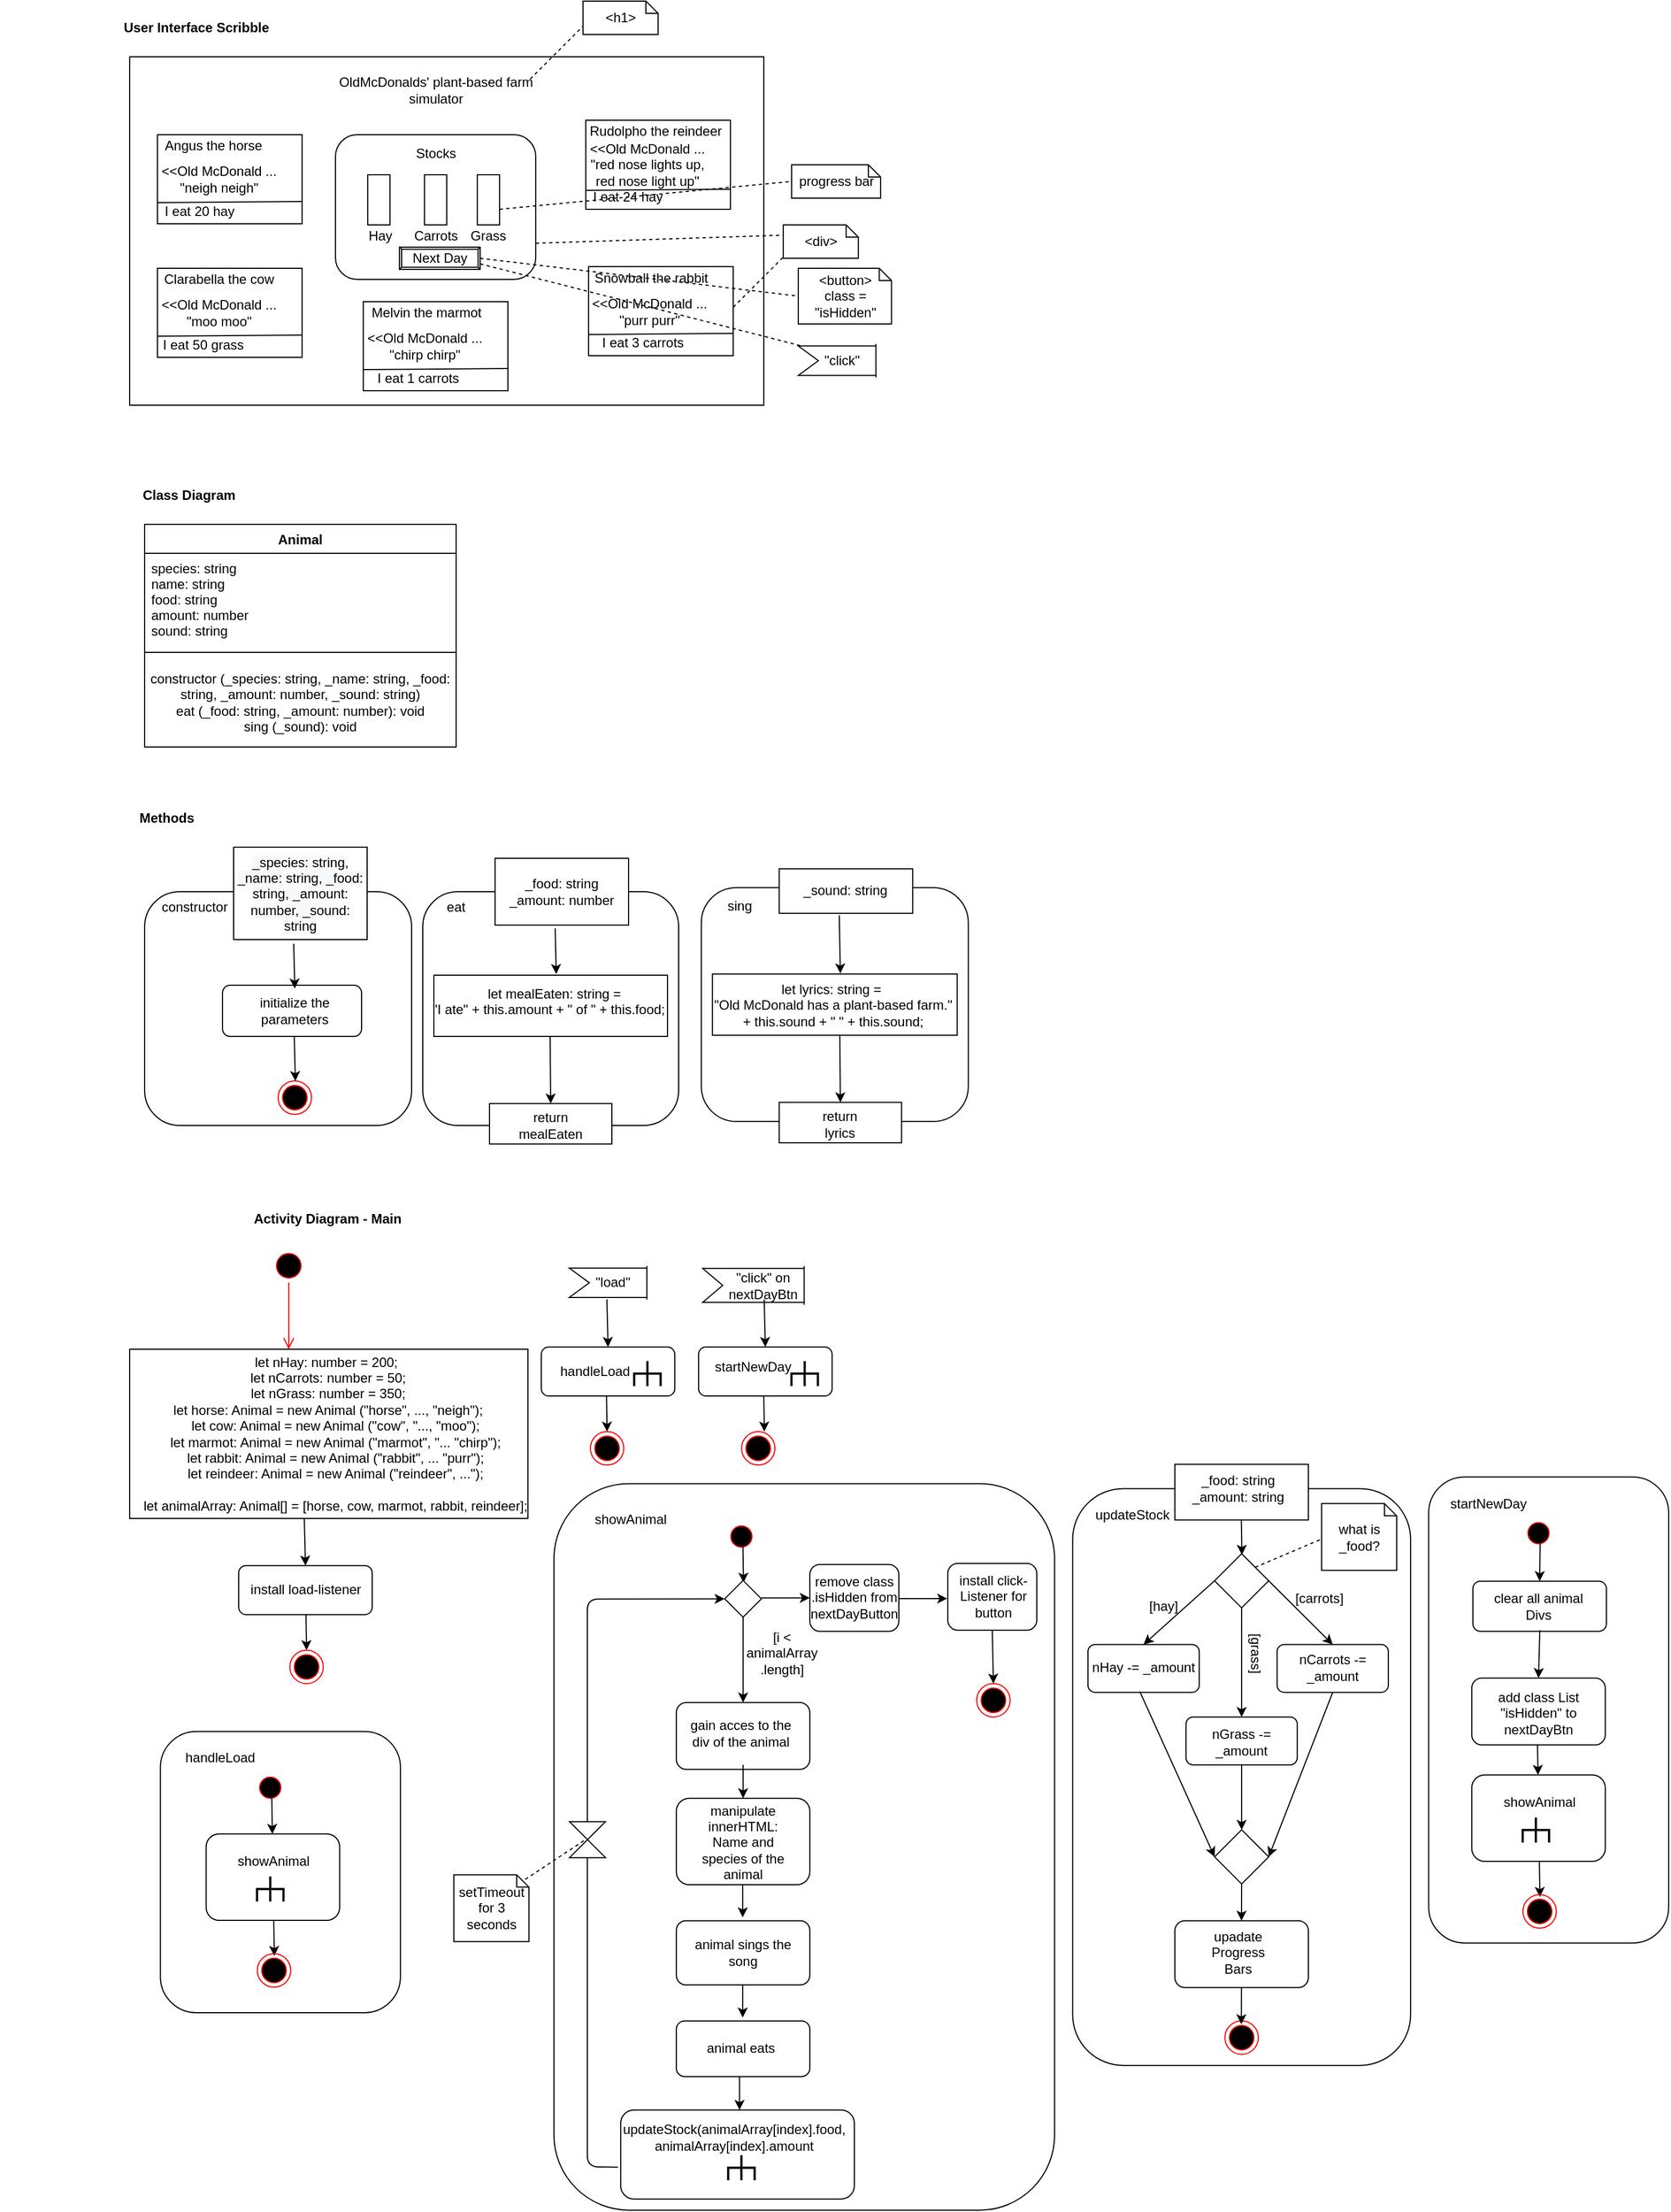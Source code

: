 <mxfile version="14.9.6" type="device"><diagram id="dvyPU_jxe6P_9u_D31rQ" name="Seite-1"><mxGraphModel dx="2673" dy="1541" grid="1" gridSize="10" guides="1" tooltips="1" connect="1" arrows="1" fold="1" page="1" pageScale="1" pageWidth="1169" pageHeight="827" math="0" shadow="0"><root><mxCell id="0"/><mxCell id="1" parent="0"/><mxCell id="ZYgbMdhnmFUHZRb0DmN6-5" value="Animal" style="swimlane;fontStyle=1;align=center;verticalAlign=top;childLayout=stackLayout;horizontal=1;startSize=26;horizontalStack=0;resizeParent=1;resizeParentMax=0;resizeLast=0;collapsible=1;marginBottom=0;" parent="1" vertex="1"><mxGeometry x="40" y="40" width="280" height="200" as="geometry"/></mxCell><mxCell id="ZYgbMdhnmFUHZRb0DmN6-6" value="species: string&#10;name: string&#10;food: string&#10;amount: number&#10;sound: string&#10;" style="text;strokeColor=none;fillColor=none;align=left;verticalAlign=top;spacingLeft=4;spacingRight=4;overflow=hidden;rotatable=0;points=[[0,0.5],[1,0.5]];portConstraint=eastwest;" parent="ZYgbMdhnmFUHZRb0DmN6-5" vertex="1"><mxGeometry y="26" width="280" height="84" as="geometry"/></mxCell><mxCell id="ZYgbMdhnmFUHZRb0DmN6-7" value="" style="line;strokeWidth=1;fillColor=none;align=left;verticalAlign=middle;spacingTop=-1;spacingLeft=3;spacingRight=3;rotatable=0;labelPosition=right;points=[];portConstraint=eastwest;" parent="ZYgbMdhnmFUHZRb0DmN6-5" vertex="1"><mxGeometry y="110" width="280" height="10" as="geometry"/></mxCell><mxCell id="ZYgbMdhnmFUHZRb0DmN6-9" value="constructor (_species: string, _name: string, _food: string, _amount: number, _sound: string)&lt;br&gt;eat (_food: string, _amount: number): void&lt;br&gt;sing (_sound): void" style="text;html=1;strokeColor=none;fillColor=none;align=center;verticalAlign=middle;whiteSpace=wrap;rounded=0;" parent="ZYgbMdhnmFUHZRb0DmN6-5" vertex="1"><mxGeometry y="120" width="280" height="80" as="geometry"/></mxCell><mxCell id="ZYgbMdhnmFUHZRb0DmN6-10" value="Class Diagram" style="text;align=center;fontStyle=1;verticalAlign=middle;spacingLeft=3;spacingRight=3;strokeColor=none;rotatable=0;points=[[0,0.5],[1,0.5]];portConstraint=eastwest;" parent="1" vertex="1"><mxGeometry x="40" width="80" height="26" as="geometry"/></mxCell><mxCell id="ZYgbMdhnmFUHZRb0DmN6-17" value="Methods" style="text;align=center;fontStyle=1;verticalAlign=middle;spacingLeft=3;spacingRight=3;strokeColor=none;rotatable=0;points=[[0,0.5],[1,0.5]];portConstraint=eastwest;" parent="1" vertex="1"><mxGeometry x="20" y="290" width="80" height="26" as="geometry"/></mxCell><mxCell id="ZYgbMdhnmFUHZRb0DmN6-18" value="" style="rounded=1;whiteSpace=wrap;html=1;" parent="1" vertex="1"><mxGeometry x="40" y="370" width="240" height="210" as="geometry"/></mxCell><mxCell id="ZYgbMdhnmFUHZRb0DmN6-19" value="constructor" style="text;html=1;strokeColor=none;fillColor=none;align=center;verticalAlign=middle;whiteSpace=wrap;rounded=0;" parent="1" vertex="1"><mxGeometry x="65" y="374" width="40" height="20" as="geometry"/></mxCell><mxCell id="ZYgbMdhnmFUHZRb0DmN6-24" value="" style="rounded=1;whiteSpace=wrap;html=1;" parent="1" vertex="1"><mxGeometry x="110" y="454" width="125" height="46" as="geometry"/></mxCell><mxCell id="ZYgbMdhnmFUHZRb0DmN6-25" value="" style="rounded=1;whiteSpace=wrap;html=1;" parent="1" vertex="1"><mxGeometry x="290" y="370" width="230" height="210" as="geometry"/></mxCell><mxCell id="ZYgbMdhnmFUHZRb0DmN6-26" value="eat" style="text;html=1;strokeColor=none;fillColor=none;align=center;verticalAlign=middle;whiteSpace=wrap;rounded=0;" parent="1" vertex="1"><mxGeometry x="300" y="374" width="40" height="20" as="geometry"/></mxCell><mxCell id="ZYgbMdhnmFUHZRb0DmN6-30" value="" style="rounded=0;whiteSpace=wrap;html=1;" parent="1" vertex="1"><mxGeometry x="355" y="340" width="120" height="60" as="geometry"/></mxCell><mxCell id="ZYgbMdhnmFUHZRb0DmN6-31" value="_food: string&lt;br&gt;_amount: number" style="text;html=1;strokeColor=none;fillColor=none;align=center;verticalAlign=middle;whiteSpace=wrap;rounded=0;" parent="1" vertex="1"><mxGeometry x="360" y="360" width="110" height="20" as="geometry"/></mxCell><mxCell id="ZYgbMdhnmFUHZRb0DmN6-32" value="" style="endArrow=classic;html=1;exitX=0.45;exitY=1.047;exitDx=0;exitDy=0;exitPerimeter=0;entryX=0.5;entryY=0;entryDx=0;entryDy=0;" parent="1" source="ZYgbMdhnmFUHZRb0DmN6-30" edge="1"><mxGeometry width="50" height="50" relative="1" as="geometry"><mxPoint x="400" y="460" as="sourcePoint"/><mxPoint x="410" y="444" as="targetPoint"/></mxGeometry></mxCell><mxCell id="ZYgbMdhnmFUHZRb0DmN6-39" value="Activity Diagram - Main" style="text;align=center;fontStyle=1;verticalAlign=middle;spacingLeft=3;spacingRight=3;strokeColor=none;rotatable=0;points=[[0,0.5],[1,0.5]];portConstraint=eastwest;" parent="1" vertex="1"><mxGeometry x="164.56" y="650" width="80" height="26" as="geometry"/></mxCell><mxCell id="ZYgbMdhnmFUHZRb0DmN6-40" value="" style="ellipse;html=1;shape=startState;fillColor=#000000;strokeColor=#ff0000;" parent="1" vertex="1"><mxGeometry x="154.56" y="691" width="30" height="30" as="geometry"/></mxCell><mxCell id="ZYgbMdhnmFUHZRb0DmN6-41" value="" style="edgeStyle=orthogonalEdgeStyle;html=1;verticalAlign=bottom;endArrow=open;endSize=8;strokeColor=#ff0000;" parent="1" source="ZYgbMdhnmFUHZRb0DmN6-40" edge="1"><mxGeometry relative="1" as="geometry"><mxPoint x="169.56" y="781" as="targetPoint"/></mxGeometry></mxCell><mxCell id="ZYgbMdhnmFUHZRb0DmN6-42" value="" style="rounded=1;whiteSpace=wrap;html=1;" parent="1" vertex="1"><mxGeometry x="124.56" y="975.35" width="120" height="44" as="geometry"/></mxCell><mxCell id="ZYgbMdhnmFUHZRb0DmN6-43" value="install load-listener" style="text;html=1;strokeColor=none;fillColor=none;align=center;verticalAlign=middle;whiteSpace=wrap;rounded=0;" parent="1" vertex="1"><mxGeometry x="124.56" y="987.35" width="120" height="20" as="geometry"/></mxCell><mxCell id="ZYgbMdhnmFUHZRb0DmN6-45" value="" style="rounded=0;whiteSpace=wrap;html=1;" parent="1" vertex="1"><mxGeometry x="26.56" y="781" width="358" height="152" as="geometry"/></mxCell><mxCell id="ZYgbMdhnmFUHZRb0DmN6-46" value="let nHay: number = 200;&amp;nbsp;&lt;br&gt;let nCarrots: number = 50;&lt;br&gt;let nGrass: number = 350;&lt;br&gt;&lt;div&gt;let horse: Animal = new Animal (&quot;horse&quot;, ..., &quot;neigh&quot;);&lt;/div&gt;&lt;div&gt;&amp;nbsp; &amp;nbsp; let cow: Animal = new Animal (&quot;cow&quot;, &quot;..., &quot;moo&quot;);&lt;/div&gt;&lt;div&gt;&amp;nbsp; &amp;nbsp; let marmot: Animal = new Animal (&quot;marmot&quot;, &quot;... &quot;chirp&quot;);&lt;/div&gt;&lt;div&gt;&amp;nbsp; &amp;nbsp; let rabbit: Animal = new Animal (&quot;rabbit&quot;, ... &quot;purr&quot;);&lt;/div&gt;&lt;div&gt;&amp;nbsp; &amp;nbsp; let reindeer: Animal = new Animal (&quot;reindeer&quot;, ...&quot;);&lt;/div&gt;&lt;div&gt;&lt;br&gt;&lt;/div&gt;&lt;div&gt;&amp;nbsp; &amp;nbsp; let animalArray: Animal[] = [horse, cow, marmot, rabbit, reindeer];&lt;/div&gt;" style="text;html=1;strokeColor=none;fillColor=none;align=center;verticalAlign=middle;whiteSpace=wrap;rounded=0;" parent="1" vertex="1"><mxGeometry x="-89.19" y="847" width="587.5" height="20" as="geometry"/></mxCell><mxCell id="Oh6T3B1PjiS2yWK552XK-2" value="User Interface Scribble" style="text;align=center;fontStyle=1;verticalAlign=middle;spacingLeft=3;spacingRight=3;strokeColor=none;rotatable=0;points=[[0,0.5],[1,0.5]];portConstraint=eastwest;" parent="1" vertex="1"><mxGeometry x="46.56" y="-420" width="80" height="26" as="geometry"/></mxCell><mxCell id="Oh6T3B1PjiS2yWK552XK-3" value="" style="rounded=0;whiteSpace=wrap;html=1;" parent="1" vertex="1"><mxGeometry x="26.56" y="-380" width="570" height="313" as="geometry"/></mxCell><mxCell id="Oh6T3B1PjiS2yWK552XK-4" value="" style="rounded=1;whiteSpace=wrap;html=1;" parent="1" vertex="1"><mxGeometry x="211.56" y="-310" width="180" height="130" as="geometry"/></mxCell><mxCell id="Oh6T3B1PjiS2yWK552XK-5" value="OldMcDonalds' plant-based farm simulator" style="text;html=1;strokeColor=none;fillColor=none;align=center;verticalAlign=middle;whiteSpace=wrap;rounded=0;" parent="1" vertex="1"><mxGeometry x="191.56" y="-360" width="220" height="20" as="geometry"/></mxCell><mxCell id="Oh6T3B1PjiS2yWK552XK-6" value="" style="rounded=0;whiteSpace=wrap;html=1;" parent="1" vertex="1"><mxGeometry x="240.56" y="-274" width="20" height="45" as="geometry"/></mxCell><mxCell id="Oh6T3B1PjiS2yWK552XK-7" value="" style="rounded=0;whiteSpace=wrap;html=1;" parent="1" vertex="1"><mxGeometry x="291.56" y="-274" width="20" height="45" as="geometry"/></mxCell><mxCell id="Oh6T3B1PjiS2yWK552XK-8" value="" style="rounded=0;whiteSpace=wrap;html=1;" parent="1" vertex="1"><mxGeometry x="339.06" y="-274" width="20" height="45" as="geometry"/></mxCell><mxCell id="Oh6T3B1PjiS2yWK552XK-9" value="Stocks" style="text;html=1;strokeColor=none;fillColor=none;align=center;verticalAlign=middle;whiteSpace=wrap;rounded=0;" parent="1" vertex="1"><mxGeometry x="281.56" y="-303" width="40" height="20" as="geometry"/></mxCell><mxCell id="Oh6T3B1PjiS2yWK552XK-10" value="Hay" style="text;html=1;strokeColor=none;fillColor=none;align=center;verticalAlign=middle;whiteSpace=wrap;rounded=0;" parent="1" vertex="1"><mxGeometry x="231.56" y="-229" width="40" height="20" as="geometry"/></mxCell><mxCell id="Oh6T3B1PjiS2yWK552XK-11" value="Carrots" style="text;html=1;strokeColor=none;fillColor=none;align=center;verticalAlign=middle;whiteSpace=wrap;rounded=0;" parent="1" vertex="1"><mxGeometry x="281.56" y="-229" width="40" height="20" as="geometry"/></mxCell><mxCell id="Oh6T3B1PjiS2yWK552XK-12" value="Grass" style="text;html=1;strokeColor=none;fillColor=none;align=center;verticalAlign=middle;whiteSpace=wrap;rounded=0;" parent="1" vertex="1"><mxGeometry x="329.06" y="-229" width="40" height="20" as="geometry"/></mxCell><mxCell id="Oh6T3B1PjiS2yWK552XK-13" value="" style="rounded=0;whiteSpace=wrap;html=1;" parent="1" vertex="1"><mxGeometry x="51.56" y="-310" width="130" height="80" as="geometry"/></mxCell><mxCell id="Oh6T3B1PjiS2yWK552XK-14" value="Angus the horse" style="text;html=1;strokeColor=none;fillColor=none;align=center;verticalAlign=middle;whiteSpace=wrap;rounded=0;" parent="1" vertex="1"><mxGeometry x="51.56" y="-310" width="100" height="20" as="geometry"/></mxCell><mxCell id="Oh6T3B1PjiS2yWK552XK-15" value="&amp;lt;&amp;lt;Old McDonald ... &quot;neigh neigh&quot;" style="text;html=1;strokeColor=none;fillColor=none;align=center;verticalAlign=middle;whiteSpace=wrap;rounded=0;" parent="1" vertex="1"><mxGeometry x="51.56" y="-280" width="110" height="20" as="geometry"/></mxCell><mxCell id="Oh6T3B1PjiS2yWK552XK-16" value="&amp;nbsp; I eat 20 hay&amp;nbsp;&amp;nbsp;" style="text;html=1;strokeColor=none;fillColor=none;align=center;verticalAlign=middle;whiteSpace=wrap;rounded=0;" parent="1" vertex="1"><mxGeometry x="46.56" y="-251.5" width="85" height="20" as="geometry"/></mxCell><mxCell id="Oh6T3B1PjiS2yWK552XK-17" value="" style="endArrow=none;html=1;entryX=1;entryY=0.75;entryDx=0;entryDy=0;" parent="1" target="Oh6T3B1PjiS2yWK552XK-13" edge="1"><mxGeometry width="50" height="50" relative="1" as="geometry"><mxPoint x="51.56" y="-249" as="sourcePoint"/><mxPoint x="101.56" y="-299" as="targetPoint"/></mxGeometry></mxCell><mxCell id="Oh6T3B1PjiS2yWK552XK-18" value="" style="rounded=0;whiteSpace=wrap;html=1;" parent="1" vertex="1"><mxGeometry x="436.56" y="-323" width="130" height="80" as="geometry"/></mxCell><mxCell id="Oh6T3B1PjiS2yWK552XK-19" value="Rudolpho the reindeer" style="text;html=1;strokeColor=none;fillColor=none;align=center;verticalAlign=middle;whiteSpace=wrap;rounded=0;" parent="1" vertex="1"><mxGeometry x="436.56" y="-323" width="125" height="20" as="geometry"/></mxCell><mxCell id="Oh6T3B1PjiS2yWK552XK-20" value="&amp;lt;&amp;lt;Old McDonald ... &quot;red nose lights up, red nose light up&quot;" style="text;html=1;strokeColor=none;fillColor=none;align=center;verticalAlign=middle;whiteSpace=wrap;rounded=0;" parent="1" vertex="1"><mxGeometry x="436.56" y="-293" width="110" height="20" as="geometry"/></mxCell><mxCell id="Oh6T3B1PjiS2yWK552XK-21" value="&amp;nbsp; I eat 24 hay&amp;nbsp;&amp;nbsp;" style="text;html=1;strokeColor=none;fillColor=none;align=center;verticalAlign=middle;whiteSpace=wrap;rounded=0;" parent="1" vertex="1"><mxGeometry x="431.56" y="-264.5" width="85" height="20" as="geometry"/></mxCell><mxCell id="Oh6T3B1PjiS2yWK552XK-22" value="" style="endArrow=none;html=1;entryX=1;entryY=0.75;entryDx=0;entryDy=0;" parent="1" edge="1"><mxGeometry width="50" height="50" relative="1" as="geometry"><mxPoint x="436.56" y="-260" as="sourcePoint"/><mxPoint x="566.56" y="-261" as="targetPoint"/></mxGeometry></mxCell><mxCell id="Oh6T3B1PjiS2yWK552XK-23" value="" style="rounded=0;whiteSpace=wrap;html=1;" parent="1" vertex="1"><mxGeometry x="51.56" y="-190" width="130" height="80" as="geometry"/></mxCell><mxCell id="Oh6T3B1PjiS2yWK552XK-24" value="Clarabella the cow" style="text;html=1;strokeColor=none;fillColor=none;align=center;verticalAlign=middle;whiteSpace=wrap;rounded=0;" parent="1" vertex="1"><mxGeometry x="51.56" y="-190" width="110" height="20" as="geometry"/></mxCell><mxCell id="Oh6T3B1PjiS2yWK552XK-25" value="&amp;lt;&amp;lt;Old McDonald ... &quot;moo moo&quot;" style="text;html=1;strokeColor=none;fillColor=none;align=center;verticalAlign=middle;whiteSpace=wrap;rounded=0;" parent="1" vertex="1"><mxGeometry x="51.56" y="-160" width="110" height="20" as="geometry"/></mxCell><mxCell id="Oh6T3B1PjiS2yWK552XK-26" value="&amp;nbsp; I eat 50 grass" style="text;html=1;strokeColor=none;fillColor=none;align=center;verticalAlign=middle;whiteSpace=wrap;rounded=0;" parent="1" vertex="1"><mxGeometry x="46.56" y="-131.5" width="85" height="20" as="geometry"/></mxCell><mxCell id="Oh6T3B1PjiS2yWK552XK-27" value="" style="endArrow=none;html=1;entryX=1;entryY=0.75;entryDx=0;entryDy=0;" parent="1" target="Oh6T3B1PjiS2yWK552XK-23" edge="1"><mxGeometry width="50" height="50" relative="1" as="geometry"><mxPoint x="51.56" y="-129" as="sourcePoint"/><mxPoint x="101.56" y="-179" as="targetPoint"/></mxGeometry></mxCell><mxCell id="Oh6T3B1PjiS2yWK552XK-28" value="" style="rounded=0;whiteSpace=wrap;html=1;" parent="1" vertex="1"><mxGeometry x="439.06" y="-191.5" width="130" height="80" as="geometry"/></mxCell><mxCell id="Oh6T3B1PjiS2yWK552XK-29" value="Snowball the rabbit" style="text;html=1;strokeColor=none;fillColor=none;align=center;verticalAlign=middle;whiteSpace=wrap;rounded=0;" parent="1" vertex="1"><mxGeometry x="439.06" y="-191.5" width="112.5" height="20" as="geometry"/></mxCell><mxCell id="Oh6T3B1PjiS2yWK552XK-30" value="&amp;lt;&amp;lt;Old McDonald ... &quot;purr purr&quot;" style="text;html=1;strokeColor=none;fillColor=none;align=center;verticalAlign=middle;whiteSpace=wrap;rounded=0;" parent="1" vertex="1"><mxGeometry x="439.06" y="-161.5" width="110" height="20" as="geometry"/></mxCell><mxCell id="Oh6T3B1PjiS2yWK552XK-31" value="&amp;nbsp; I eat 3 carrots&amp;nbsp;&amp;nbsp;" style="text;html=1;strokeColor=none;fillColor=none;align=center;verticalAlign=middle;whiteSpace=wrap;rounded=0;" parent="1" vertex="1"><mxGeometry x="434.06" y="-133" width="107.5" height="20" as="geometry"/></mxCell><mxCell id="Oh6T3B1PjiS2yWK552XK-32" value="" style="endArrow=none;html=1;entryX=1;entryY=0.75;entryDx=0;entryDy=0;" parent="1" target="Oh6T3B1PjiS2yWK552XK-28" edge="1"><mxGeometry width="50" height="50" relative="1" as="geometry"><mxPoint x="439.06" y="-130.5" as="sourcePoint"/><mxPoint x="489.06" y="-180.5" as="targetPoint"/></mxGeometry></mxCell><mxCell id="Oh6T3B1PjiS2yWK552XK-34" value="" style="rounded=0;whiteSpace=wrap;html=1;" parent="1" vertex="1"><mxGeometry x="236.56" y="-160" width="130" height="80" as="geometry"/></mxCell><mxCell id="Oh6T3B1PjiS2yWK552XK-35" value="Melvin the marmot" style="text;html=1;strokeColor=none;fillColor=none;align=center;verticalAlign=middle;whiteSpace=wrap;rounded=0;" parent="1" vertex="1"><mxGeometry x="236.56" y="-160" width="112.5" height="20" as="geometry"/></mxCell><mxCell id="Oh6T3B1PjiS2yWK552XK-36" value="&amp;lt;&amp;lt;Old McDonald ... &quot;chirp chirp&quot;" style="text;html=1;strokeColor=none;fillColor=none;align=center;verticalAlign=middle;whiteSpace=wrap;rounded=0;" parent="1" vertex="1"><mxGeometry x="236.56" y="-130" width="110" height="20" as="geometry"/></mxCell><mxCell id="Oh6T3B1PjiS2yWK552XK-37" value="&amp;nbsp; I eat 1 carrots&amp;nbsp;&amp;nbsp;" style="text;html=1;strokeColor=none;fillColor=none;align=center;verticalAlign=middle;whiteSpace=wrap;rounded=0;" parent="1" vertex="1"><mxGeometry x="231.56" y="-101.5" width="107.5" height="20" as="geometry"/></mxCell><mxCell id="Oh6T3B1PjiS2yWK552XK-38" value="" style="endArrow=none;html=1;entryX=1;entryY=0.75;entryDx=0;entryDy=0;" parent="1" target="Oh6T3B1PjiS2yWK552XK-34" edge="1"><mxGeometry width="50" height="50" relative="1" as="geometry"><mxPoint x="236.56" y="-99" as="sourcePoint"/><mxPoint x="286.56" y="-149" as="targetPoint"/></mxGeometry></mxCell><mxCell id="Oh6T3B1PjiS2yWK552XK-40" value="" style="endArrow=none;dashed=1;html=1;" parent="1" edge="1"><mxGeometry width="50" height="50" relative="1" as="geometry"><mxPoint x="386.56" y="-360" as="sourcePoint"/><mxPoint x="436.56" y="-410" as="targetPoint"/></mxGeometry></mxCell><mxCell id="Oh6T3B1PjiS2yWK552XK-42" value="&amp;lt;h1&amp;gt;" style="shape=note;size=11;whiteSpace=wrap;html=1;" parent="1" vertex="1"><mxGeometry x="434.06" y="-430" width="67.5" height="30" as="geometry"/></mxCell><mxCell id="Oh6T3B1PjiS2yWK552XK-43" value="" style="endArrow=none;dashed=1;html=1;" parent="1" edge="1"><mxGeometry width="50" height="50" relative="1" as="geometry"><mxPoint x="569.06" y="-155" as="sourcePoint"/><mxPoint x="619.06" y="-205" as="targetPoint"/></mxGeometry></mxCell><mxCell id="Oh6T3B1PjiS2yWK552XK-44" value="" style="endArrow=none;dashed=1;html=1;exitX=1;exitY=0.75;exitDx=0;exitDy=0;" parent="1" source="Oh6T3B1PjiS2yWK552XK-4" edge="1"><mxGeometry width="50" height="50" relative="1" as="geometry"><mxPoint x="551.56" y="-190" as="sourcePoint"/><mxPoint x="621.56" y="-220" as="targetPoint"/></mxGeometry></mxCell><mxCell id="Oh6T3B1PjiS2yWK552XK-45" value="&amp;lt;div&amp;gt;" style="shape=note;size=11;whiteSpace=wrap;html=1;" parent="1" vertex="1"><mxGeometry x="614.06" y="-229" width="67.5" height="30" as="geometry"/></mxCell><mxCell id="Oh6T3B1PjiS2yWK552XK-46" value="progress bar" style="shape=note;size=11;whiteSpace=wrap;html=1;" parent="1" vertex="1"><mxGeometry x="621.56" y="-283" width="80" height="30" as="geometry"/></mxCell><mxCell id="Oh6T3B1PjiS2yWK552XK-47" value="" style="endArrow=none;dashed=1;html=1;exitX=1;exitY=0.75;exitDx=0;exitDy=0;entryX=0;entryY=0.5;entryDx=0;entryDy=0;entryPerimeter=0;" parent="1" target="Oh6T3B1PjiS2yWK552XK-46" edge="1"><mxGeometry width="50" height="50" relative="1" as="geometry"><mxPoint x="359.06" y="-243" as="sourcePoint"/><mxPoint x="589.06" y="-250.5" as="targetPoint"/></mxGeometry></mxCell><mxCell id="Oh6T3B1PjiS2yWK552XK-50" value="" style="endArrow=none;dashed=1;html=1;exitX=1;exitY=0.5;exitDx=0;exitDy=0;entryX=0;entryY=0.5;entryDx=0;entryDy=0;entryPerimeter=0;" parent="1" target="Oh6T3B1PjiS2yWK552XK-51" edge="1"><mxGeometry width="50" height="50" relative="1" as="geometry"><mxPoint x="341.56" y="-199" as="sourcePoint"/><mxPoint x="629.06" y="-195" as="targetPoint"/></mxGeometry></mxCell><mxCell id="Oh6T3B1PjiS2yWK552XK-51" value="&amp;lt;button&amp;gt;&lt;br&gt;class = &quot;isHidden&quot;" style="shape=note;size=11;whiteSpace=wrap;html=1;" parent="1" vertex="1"><mxGeometry x="627.56" y="-190" width="83.75" height="50" as="geometry"/></mxCell><mxCell id="Oh6T3B1PjiS2yWK552XK-53" value="" style="endArrow=none;dashed=1;html=1;exitX=1;exitY=0.75;exitDx=0;exitDy=0;" parent="1" edge="1"><mxGeometry width="50" height="50" relative="1" as="geometry"><mxPoint x="341.56" y="-194" as="sourcePoint"/><mxPoint x="631.56" y="-120" as="targetPoint"/></mxGeometry></mxCell><mxCell id="Oh6T3B1PjiS2yWK552XK-54" value="" style="html=1;shadow=0;dashed=0;align=center;verticalAlign=middle;shape=mxgraph.arrows2.arrow;dy=0.12;dx=0;notch=18.06;" parent="1" vertex="1"><mxGeometry x="627.56" y="-122" width="69.77" height="30" as="geometry"/></mxCell><mxCell id="Oh6T3B1PjiS2yWK552XK-57" value="Next Day" style="labelPosition=center;verticalLabelPosition=middle;align=center;html=1;shape=mxgraph.basic.button;dx=1.83;" parent="1" vertex="1"><mxGeometry x="269.06" y="-209" width="72.5" height="20" as="geometry"/></mxCell><mxCell id="Oh6T3B1PjiS2yWK552XK-58" value="&quot;click&quot;" style="text;html=1;strokeColor=none;fillColor=none;align=center;verticalAlign=middle;whiteSpace=wrap;rounded=0;" parent="1" vertex="1"><mxGeometry x="646.56" y="-117" width="40" height="20" as="geometry"/></mxCell><mxCell id="Oh6T3B1PjiS2yWK552XK-59" value="initialize the parameters" style="text;html=1;strokeColor=none;fillColor=none;align=center;verticalAlign=middle;whiteSpace=wrap;rounded=0;" parent="1" vertex="1"><mxGeometry x="115" y="467" width="120" height="20" as="geometry"/></mxCell><mxCell id="Oh6T3B1PjiS2yWK552XK-61" value="&#10;&#10;&lt;span style=&quot;color: rgb(0, 0, 0); font-family: helvetica; font-size: 12px; font-style: normal; font-weight: 400; letter-spacing: normal; text-align: center; text-indent: 0px; text-transform: none; word-spacing: 0px; background-color: rgb(248, 249, 250); display: inline; float: none;&quot;&gt;_species: string, _name: string, _food: string, _amount: number, _sound: string&lt;/span&gt;&#10;&#10;" style="rounded=0;whiteSpace=wrap;html=1;" parent="1" vertex="1"><mxGeometry x="120" y="330" width="120" height="83" as="geometry"/></mxCell><mxCell id="Oh6T3B1PjiS2yWK552XK-62" value="" style="endArrow=classic;html=1;exitX=0.45;exitY=1.047;exitDx=0;exitDy=0;exitPerimeter=0;entryX=0.5;entryY=0;entryDx=0;entryDy=0;" parent="1" source="Oh6T3B1PjiS2yWK552XK-61" edge="1"><mxGeometry width="50" height="50" relative="1" as="geometry"><mxPoint x="165" y="473" as="sourcePoint"/><mxPoint x="175" y="457" as="targetPoint"/></mxGeometry></mxCell><mxCell id="Oh6T3B1PjiS2yWK552XK-63" value="" style="ellipse;html=1;shape=endState;fillColor=#000000;strokeColor=#ff0000;" parent="1" vertex="1"><mxGeometry x="160" y="540" width="30" height="30" as="geometry"/></mxCell><mxCell id="Oh6T3B1PjiS2yWK552XK-64" value="" style="endArrow=classic;html=1;exitX=0.45;exitY=1.047;exitDx=0;exitDy=0;exitPerimeter=0;entryX=0.5;entryY=0;entryDx=0;entryDy=0;" parent="1" edge="1"><mxGeometry width="50" height="50" relative="1" as="geometry"><mxPoint x="174.5" y="500.001" as="sourcePoint"/><mxPoint x="175.5" y="540.1" as="targetPoint"/></mxGeometry></mxCell><mxCell id="Oh6T3B1PjiS2yWK552XK-66" value="" style="rounded=1;whiteSpace=wrap;html=1;" parent="1" vertex="1"><mxGeometry x="540.37" y="366.42" width="240" height="210" as="geometry"/></mxCell><mxCell id="Oh6T3B1PjiS2yWK552XK-67" value="sing" style="text;html=1;strokeColor=none;fillColor=none;align=center;verticalAlign=middle;whiteSpace=wrap;rounded=0;" parent="1" vertex="1"><mxGeometry x="555.37" y="373.42" width="40" height="20" as="geometry"/></mxCell><mxCell id="Oh6T3B1PjiS2yWK552XK-69" value="" style="rounded=0;whiteSpace=wrap;html=1;" parent="1" vertex="1"><mxGeometry x="610.37" y="349.42" width="120" height="40" as="geometry"/></mxCell><mxCell id="Oh6T3B1PjiS2yWK552XK-70" value="_sound: string" style="text;html=1;strokeColor=none;fillColor=none;align=center;verticalAlign=middle;whiteSpace=wrap;rounded=0;" parent="1" vertex="1"><mxGeometry x="615.37" y="359.42" width="110" height="20" as="geometry"/></mxCell><mxCell id="Oh6T3B1PjiS2yWK552XK-71" value="" style="endArrow=classic;html=1;exitX=0.45;exitY=1.047;exitDx=0;exitDy=0;exitPerimeter=0;entryX=0.5;entryY=0;entryDx=0;entryDy=0;" parent="1" source="Oh6T3B1PjiS2yWK552XK-69" edge="1"><mxGeometry width="50" height="50" relative="1" as="geometry"><mxPoint x="655.37" y="459.42" as="sourcePoint"/><mxPoint x="665.37" y="443.42" as="targetPoint"/></mxGeometry></mxCell><mxCell id="Oh6T3B1PjiS2yWK552XK-72" value="&amp;nbsp;" style="text;html=1;strokeColor=none;fillColor=none;align=center;verticalAlign=middle;whiteSpace=wrap;rounded=0;" parent="1" vertex="1"><mxGeometry x="645.37" y="451.42" width="40" height="20" as="geometry"/></mxCell><mxCell id="Oh6T3B1PjiS2yWK552XK-74" value="" style="endArrow=classic;html=1;exitX=0.205;exitY=1.018;exitDx=0;exitDy=0;exitPerimeter=0;entryX=0.5;entryY=0;entryDx=0;entryDy=0;" parent="1" target="ZYgbMdhnmFUHZRb0DmN6-42" edge="1"><mxGeometry width="50" height="50" relative="1" as="geometry"><mxPoint x="183.525" y="932.646" as="sourcePoint"/><mxPoint x="257.56" y="1071.35" as="targetPoint"/></mxGeometry></mxCell><mxCell id="Oh6T3B1PjiS2yWK552XK-75" value="" style="endArrow=classic;html=1;exitX=0.205;exitY=1.018;exitDx=0;exitDy=0;exitPerimeter=0;entryX=0.5;entryY=0;entryDx=0;entryDy=0;" parent="1" target="Oh6T3B1PjiS2yWK552XK-76" edge="1"><mxGeometry width="50" height="50" relative="1" as="geometry"><mxPoint x="185.045" y="1019.346" as="sourcePoint"/><mxPoint x="186.08" y="1062.05" as="targetPoint"/></mxGeometry></mxCell><mxCell id="Oh6T3B1PjiS2yWK552XK-76" value="" style="ellipse;html=1;shape=endState;fillColor=#000000;strokeColor=#ff0000;" parent="1" vertex="1"><mxGeometry x="170.56" y="1051.35" width="30" height="30" as="geometry"/></mxCell><mxCell id="Oh6T3B1PjiS2yWK552XK-77" value="" style="html=1;shadow=0;dashed=0;align=center;verticalAlign=middle;shape=mxgraph.arrows2.arrow;dy=0.12;dx=0;notch=18.06;" parent="1" vertex="1"><mxGeometry x="421.68" y="706.3" width="69.77" height="30" as="geometry"/></mxCell><mxCell id="Oh6T3B1PjiS2yWK552XK-78" value="&quot;load&quot;" style="text;html=1;strokeColor=none;fillColor=none;align=center;verticalAlign=middle;whiteSpace=wrap;rounded=0;" parent="1" vertex="1"><mxGeometry x="440.68" y="711.3" width="40" height="20" as="geometry"/></mxCell><mxCell id="Oh6T3B1PjiS2yWK552XK-79" value="" style="rounded=1;whiteSpace=wrap;html=1;" parent="1" vertex="1"><mxGeometry x="396.56" y="779" width="120" height="44" as="geometry"/></mxCell><mxCell id="Oh6T3B1PjiS2yWK552XK-80" value="handleLoad" style="text;html=1;strokeColor=none;fillColor=none;align=center;verticalAlign=middle;whiteSpace=wrap;rounded=0;" parent="1" vertex="1"><mxGeometry x="384.56" y="791" width="120" height="20" as="geometry"/></mxCell><mxCell id="Oh6T3B1PjiS2yWK552XK-81" value="" style="endArrow=classic;html=1;exitX=0.205;exitY=1.018;exitDx=0;exitDy=0;exitPerimeter=0;entryX=0.5;entryY=0;entryDx=0;entryDy=0;" parent="1" target="Oh6T3B1PjiS2yWK552XK-79" edge="1"><mxGeometry width="50" height="50" relative="1" as="geometry"><mxPoint x="455.525" y="736.296" as="sourcePoint"/><mxPoint x="529.56" y="875" as="targetPoint"/></mxGeometry></mxCell><mxCell id="Oh6T3B1PjiS2yWK552XK-82" value="" style="strokeWidth=2;html=1;shape=mxgraph.flowchart.annotation_2;align=left;labelPosition=right;pointerEvents=1;rotation=90;" parent="1" vertex="1"><mxGeometry x="480.68" y="791" width="22.5" height="23.75" as="geometry"/></mxCell><mxCell id="Oh6T3B1PjiS2yWK552XK-83" value="" style="endArrow=none;html=1;strokeColor=#000000;strokeWidth=2;exitX=1;exitY=0.5;exitDx=0;exitDy=0;exitPerimeter=0;" parent="1" source="Oh6T3B1PjiS2yWK552XK-82" edge="1"><mxGeometry width="50" height="50" relative="1" as="geometry"><mxPoint x="492.05" y="811.63" as="sourcePoint"/><mxPoint x="491.86" y="803.63" as="targetPoint"/><Array as="points"><mxPoint x="491.86" y="803.63"/></Array></mxGeometry></mxCell><mxCell id="Oh6T3B1PjiS2yWK552XK-86" value="" style="endArrow=classic;html=1;exitX=0.205;exitY=1.018;exitDx=0;exitDy=0;exitPerimeter=0;entryX=0.5;entryY=0;entryDx=0;entryDy=0;" parent="1" target="Oh6T3B1PjiS2yWK552XK-87" edge="1"><mxGeometry width="50" height="50" relative="1" as="geometry"><mxPoint x="455.165" y="822.996" as="sourcePoint"/><mxPoint x="456.2" y="865.7" as="targetPoint"/></mxGeometry></mxCell><mxCell id="Oh6T3B1PjiS2yWK552XK-87" value="" style="ellipse;html=1;shape=endState;fillColor=#000000;strokeColor=#ff0000;" parent="1" vertex="1"><mxGeometry x="440.68" y="855" width="30" height="30" as="geometry"/></mxCell><mxCell id="Oh6T3B1PjiS2yWK552XK-88" value="" style="rounded=1;whiteSpace=wrap;html=1;" parent="1" vertex="1"><mxGeometry x="54.18" y="1124.35" width="215.75" height="252.65" as="geometry"/></mxCell><mxCell id="Oh6T3B1PjiS2yWK552XK-89" value="handleLoad" style="text;html=1;strokeColor=none;fillColor=none;align=center;verticalAlign=middle;whiteSpace=wrap;rounded=0;" parent="1" vertex="1"><mxGeometry x="47.93" y="1138.35" width="120" height="20" as="geometry"/></mxCell><mxCell id="Oh6T3B1PjiS2yWK552XK-90" value="" style="ellipse;html=1;shape=startState;fillColor=#000000;strokeColor=#ff0000;" parent="1" vertex="1"><mxGeometry x="139.42" y="1161.35" width="27" height="27" as="geometry"/></mxCell><mxCell id="Oh6T3B1PjiS2yWK552XK-91" value="" style="rounded=1;whiteSpace=wrap;html=1;" parent="1" vertex="1"><mxGeometry x="95.3" y="1216.35" width="120" height="77.65" as="geometry"/></mxCell><mxCell id="Oh6T3B1PjiS2yWK552XK-92" value="" style="endArrow=classic;html=1;exitX=0.205;exitY=1.018;exitDx=0;exitDy=0;exitPerimeter=0;entryX=0.5;entryY=0;entryDx=0;entryDy=0;" parent="1" edge="1"><mxGeometry width="50" height="50" relative="1" as="geometry"><mxPoint x="154.305" y="1184.346" as="sourcePoint"/><mxPoint x="154.82" y="1216.35" as="targetPoint"/></mxGeometry></mxCell><mxCell id="Oh6T3B1PjiS2yWK552XK-93" value="showAnimal" style="text;html=1;strokeColor=none;fillColor=none;align=center;verticalAlign=middle;whiteSpace=wrap;rounded=0;" parent="1" vertex="1"><mxGeometry x="111.3" y="1231.35" width="90" height="20" as="geometry"/></mxCell><mxCell id="OdpHjtsBKeWbCfySblwE-1" value="" style="strokeWidth=2;html=1;shape=mxgraph.flowchart.annotation_2;align=left;labelPosition=right;pointerEvents=1;rotation=90;" vertex="1" parent="1"><mxGeometry x="141.67" y="1254" width="22.5" height="23.75" as="geometry"/></mxCell><mxCell id="OdpHjtsBKeWbCfySblwE-2" value="" style="endArrow=none;html=1;strokeColor=#000000;strokeWidth=2;exitX=1;exitY=0.5;exitDx=0;exitDy=0;exitPerimeter=0;" edge="1" parent="1" source="OdpHjtsBKeWbCfySblwE-1"><mxGeometry width="50" height="50" relative="1" as="geometry"><mxPoint x="153.04" y="1274.63" as="sourcePoint"/><mxPoint x="152.85" y="1266.63" as="targetPoint"/><Array as="points"><mxPoint x="152.85" y="1266.63"/></Array></mxGeometry></mxCell><mxCell id="OdpHjtsBKeWbCfySblwE-3" value="" style="endArrow=classic;html=1;exitX=0.205;exitY=1.018;exitDx=0;exitDy=0;exitPerimeter=0;entryX=0.5;entryY=0;entryDx=0;entryDy=0;" edge="1" parent="1"><mxGeometry width="50" height="50" relative="1" as="geometry"><mxPoint x="156.045" y="1293.996" as="sourcePoint"/><mxPoint x="156.56" y="1326" as="targetPoint"/></mxGeometry></mxCell><mxCell id="OdpHjtsBKeWbCfySblwE-4" value="" style="ellipse;html=1;shape=endState;fillColor=#000000;strokeColor=#ff0000;" vertex="1" parent="1"><mxGeometry x="141.3" y="1324" width="30" height="30" as="geometry"/></mxCell><mxCell id="OdpHjtsBKeWbCfySblwE-6" value="" style="rounded=1;whiteSpace=wrap;html=1;" vertex="1" parent="1"><mxGeometry x="407.93" y="901.7" width="450" height="652.65" as="geometry"/></mxCell><mxCell id="OdpHjtsBKeWbCfySblwE-7" value="" style="ellipse;html=1;shape=startState;fillColor=#000000;strokeColor=#ff0000;" vertex="1" parent="1"><mxGeometry x="562.93" y="935.7" width="27" height="27" as="geometry"/></mxCell><mxCell id="OdpHjtsBKeWbCfySblwE-8" value="" style="rounded=1;whiteSpace=wrap;html=1;" vertex="1" parent="1"><mxGeometry x="517.93" y="1184.35" width="120" height="77.65" as="geometry"/></mxCell><mxCell id="OdpHjtsBKeWbCfySblwE-9" value="" style="endArrow=classic;html=1;exitX=0.205;exitY=1.018;exitDx=0;exitDy=0;exitPerimeter=0;entryX=0.5;entryY=0;entryDx=0;entryDy=0;" edge="1" parent="1"><mxGeometry width="50" height="50" relative="1" as="geometry"><mxPoint x="577.815" y="958.696" as="sourcePoint"/><mxPoint x="578.33" y="990.7" as="targetPoint"/></mxGeometry></mxCell><mxCell id="OdpHjtsBKeWbCfySblwE-15" value="showAnimal" style="text;html=1;strokeColor=none;fillColor=none;align=center;verticalAlign=middle;whiteSpace=wrap;rounded=0;" vertex="1" parent="1"><mxGeometry x="416.93" y="924.35" width="120" height="20" as="geometry"/></mxCell><mxCell id="OdpHjtsBKeWbCfySblwE-18" value="" style="rhombus;whiteSpace=wrap;html=1;" vertex="1" parent="1"><mxGeometry x="561.43" y="988.7" width="33" height="33" as="geometry"/></mxCell><mxCell id="OdpHjtsBKeWbCfySblwE-19" value="" style="endArrow=classic;html=1;exitX=0.5;exitY=1;exitDx=0;exitDy=0;" edge="1" parent="1" source="OdpHjtsBKeWbCfySblwE-18" target="OdpHjtsBKeWbCfySblwE-20"><mxGeometry width="50" height="50" relative="1" as="geometry"><mxPoint x="337.93" y="1064.35" as="sourcePoint"/><mxPoint x="387.93" y="1014.35" as="targetPoint"/></mxGeometry></mxCell><mxCell id="OdpHjtsBKeWbCfySblwE-20" value="" style="rounded=1;whiteSpace=wrap;html=1;" vertex="1" parent="1"><mxGeometry x="517.93" y="1098.35" width="120" height="60" as="geometry"/></mxCell><mxCell id="OdpHjtsBKeWbCfySblwE-21" value="gain acces to the div of the animal" style="text;html=1;strokeColor=none;fillColor=none;align=center;verticalAlign=middle;whiteSpace=wrap;rounded=0;" vertex="1" parent="1"><mxGeometry x="526.43" y="1116.35" width="100" height="20" as="geometry"/></mxCell><mxCell id="OdpHjtsBKeWbCfySblwE-22" value="[i &amp;lt; animalArray&lt;br&gt;.length]" style="text;html=1;strokeColor=none;fillColor=none;align=center;verticalAlign=middle;whiteSpace=wrap;rounded=0;" vertex="1" parent="1"><mxGeometry x="587.93" y="1044.35" width="50" height="20" as="geometry"/></mxCell><mxCell id="OdpHjtsBKeWbCfySblwE-25" value="" style="endArrow=classic;html=1;entryX=0.5;entryY=0;entryDx=0;entryDy=0;" edge="1" parent="1" target="OdpHjtsBKeWbCfySblwE-8"><mxGeometry width="50" height="50" relative="1" as="geometry"><mxPoint x="577.93" y="1154.35" as="sourcePoint"/><mxPoint x="587.93" y="1108.35" as="targetPoint"/></mxGeometry></mxCell><mxCell id="OdpHjtsBKeWbCfySblwE-26" value="manipulate innerHTML: Name and species of the animal" style="text;html=1;strokeColor=none;fillColor=none;align=center;verticalAlign=middle;whiteSpace=wrap;rounded=0;" vertex="1" parent="1"><mxGeometry x="527.93" y="1214.35" width="100" height="20" as="geometry"/></mxCell><mxCell id="OdpHjtsBKeWbCfySblwE-27" value="" style="rounded=1;whiteSpace=wrap;html=1;" vertex="1" parent="1"><mxGeometry x="517.93" y="1294.35" width="120" height="57.65" as="geometry"/></mxCell><mxCell id="OdpHjtsBKeWbCfySblwE-28" value="animal sings the song" style="text;html=1;strokeColor=none;fillColor=none;align=center;verticalAlign=middle;whiteSpace=wrap;rounded=0;" vertex="1" parent="1"><mxGeometry x="527.93" y="1313.17" width="100" height="20" as="geometry"/></mxCell><mxCell id="OdpHjtsBKeWbCfySblwE-29" value="" style="endArrow=classic;html=1;entryX=0.5;entryY=0;entryDx=0;entryDy=0;" edge="1" parent="1"><mxGeometry width="50" height="50" relative="1" as="geometry"><mxPoint x="577.59" y="1261.35" as="sourcePoint"/><mxPoint x="577.59" y="1291.35" as="targetPoint"/></mxGeometry></mxCell><mxCell id="OdpHjtsBKeWbCfySblwE-30" value="" style="rounded=1;whiteSpace=wrap;html=1;" vertex="1" parent="1"><mxGeometry x="517.93" y="1384.35" width="120" height="50" as="geometry"/></mxCell><mxCell id="OdpHjtsBKeWbCfySblwE-31" value="animal eats" style="text;html=1;strokeColor=none;fillColor=none;align=center;verticalAlign=middle;whiteSpace=wrap;rounded=0;" vertex="1" parent="1"><mxGeometry x="526.43" y="1399.35" width="100" height="20" as="geometry"/></mxCell><mxCell id="OdpHjtsBKeWbCfySblwE-32" value="" style="endArrow=classic;html=1;entryX=0.5;entryY=0;entryDx=0;entryDy=0;" edge="1" parent="1"><mxGeometry width="50" height="50" relative="1" as="geometry"><mxPoint x="577.59" y="1351.35" as="sourcePoint"/><mxPoint x="577.59" y="1381.35" as="targetPoint"/></mxGeometry></mxCell><mxCell id="OdpHjtsBKeWbCfySblwE-33" value="" style="endArrow=classic;html=1;entryX=0.5;entryY=0;entryDx=0;entryDy=0;" edge="1" parent="1"><mxGeometry width="50" height="50" relative="1" as="geometry"><mxPoint x="574.73" y="1434.35" as="sourcePoint"/><mxPoint x="574.73" y="1464.35" as="targetPoint"/></mxGeometry></mxCell><mxCell id="OdpHjtsBKeWbCfySblwE-34" value="" style="rounded=1;whiteSpace=wrap;html=1;" vertex="1" parent="1"><mxGeometry x="467.93" y="1464.35" width="210" height="80" as="geometry"/></mxCell><mxCell id="OdpHjtsBKeWbCfySblwE-35" value="updateStock(animalArray[index].food, animalArray[index].amount" style="text;html=1;strokeColor=none;fillColor=none;align=center;verticalAlign=middle;whiteSpace=wrap;rounded=0;" vertex="1" parent="1"><mxGeometry x="549.93" y="1479.35" width="40" height="20" as="geometry"/></mxCell><mxCell id="OdpHjtsBKeWbCfySblwE-36" value="" style="strokeWidth=2;html=1;shape=mxgraph.flowchart.annotation_2;align=left;labelPosition=right;pointerEvents=1;rotation=90;" vertex="1" parent="1"><mxGeometry x="565.18" y="1504.35" width="22.5" height="23.75" as="geometry"/></mxCell><mxCell id="OdpHjtsBKeWbCfySblwE-37" value="" style="endArrow=none;html=1;strokeColor=#000000;strokeWidth=2;exitX=1;exitY=0.5;exitDx=0;exitDy=0;exitPerimeter=0;" edge="1" parent="1" source="OdpHjtsBKeWbCfySblwE-36"><mxGeometry width="50" height="50" relative="1" as="geometry"><mxPoint x="576.55" y="1524.98" as="sourcePoint"/><mxPoint x="576.36" y="1516.98" as="targetPoint"/><Array as="points"><mxPoint x="576.36" y="1516.98"/></Array></mxGeometry></mxCell><mxCell id="OdpHjtsBKeWbCfySblwE-38" value="" style="endArrow=classic;html=1;entryX=0;entryY=0.5;entryDx=0;entryDy=0;exitX=-0.012;exitY=0.643;exitDx=0;exitDy=0;exitPerimeter=0;" edge="1" parent="1" source="OdpHjtsBKeWbCfySblwE-34" target="OdpHjtsBKeWbCfySblwE-18"><mxGeometry width="50" height="50" relative="1" as="geometry"><mxPoint x="547.93" y="1274.35" as="sourcePoint"/><mxPoint x="597.93" y="1224.35" as="targetPoint"/><Array as="points"><mxPoint x="437.93" y="1515.35"/><mxPoint x="437.93" y="1005.35"/></Array></mxGeometry></mxCell><mxCell id="OdpHjtsBKeWbCfySblwE-39" value="" style="shape=collate;whiteSpace=wrap;html=1;" vertex="1" parent="1"><mxGeometry x="421.93" y="1205.35" width="32.35" height="32.35" as="geometry"/></mxCell><mxCell id="OdpHjtsBKeWbCfySblwE-42" value="" style="endArrow=none;dashed=1;html=1;exitX=0.396;exitY=0.531;exitDx=0;exitDy=0;entryX=0;entryY=0;entryDx=62;entryDy=5.5;entryPerimeter=0;exitPerimeter=0;" edge="1" parent="1" source="OdpHjtsBKeWbCfySblwE-39" target="OdpHjtsBKeWbCfySblwE-43"><mxGeometry width="50" height="50" relative="1" as="geometry"><mxPoint x="402.93" y="1333.17" as="sourcePoint"/><mxPoint x="452.93" y="1283.17" as="targetPoint"/></mxGeometry></mxCell><mxCell id="OdpHjtsBKeWbCfySblwE-43" value="setTimeout for 3 seconds" style="shape=note;size=11;whiteSpace=wrap;html=1;" vertex="1" parent="1"><mxGeometry x="317.93" y="1253.17" width="67.5" height="60" as="geometry"/></mxCell><mxCell id="OdpHjtsBKeWbCfySblwE-45" value="" style="endArrow=classic;html=1;" edge="1" parent="1" target="OdpHjtsBKeWbCfySblwE-46"><mxGeometry width="50" height="50" relative="1" as="geometry"><mxPoint x="594.43" y="1004.35" as="sourcePoint"/><mxPoint x="644.43" y="954.35" as="targetPoint"/></mxGeometry></mxCell><mxCell id="OdpHjtsBKeWbCfySblwE-46" value="" style="rounded=1;whiteSpace=wrap;html=1;" vertex="1" parent="1"><mxGeometry x="637.93" y="974.35" width="80" height="60" as="geometry"/></mxCell><mxCell id="OdpHjtsBKeWbCfySblwE-47" value="remove class .isHidden from nextDayButton" style="text;html=1;strokeColor=none;fillColor=none;align=center;verticalAlign=middle;whiteSpace=wrap;rounded=0;" vertex="1" parent="1"><mxGeometry x="657.93" y="993.7" width="40" height="20" as="geometry"/></mxCell><mxCell id="OdpHjtsBKeWbCfySblwE-48" value="" style="endArrow=classic;html=1;" edge="1" parent="1"><mxGeometry width="50" height="50" relative="1" as="geometry"><mxPoint x="717.93" y="1004.96" as="sourcePoint"/><mxPoint x="761.43" y="1004.96" as="targetPoint"/></mxGeometry></mxCell><mxCell id="OdpHjtsBKeWbCfySblwE-49" value="" style="rounded=1;whiteSpace=wrap;html=1;" vertex="1" parent="1"><mxGeometry x="761.93" y="973.35" width="80" height="60" as="geometry"/></mxCell><mxCell id="OdpHjtsBKeWbCfySblwE-50" value="install click-Listener for button" style="text;html=1;strokeColor=none;fillColor=none;align=center;verticalAlign=middle;whiteSpace=wrap;rounded=0;" vertex="1" parent="1"><mxGeometry x="767.93" y="993.35" width="70" height="20" as="geometry"/></mxCell><mxCell id="OdpHjtsBKeWbCfySblwE-51" value="" style="endArrow=classic;html=1;exitX=0.5;exitY=1;exitDx=0;exitDy=0;entryX=0.5;entryY=0;entryDx=0;entryDy=0;" edge="1" parent="1" source="OdpHjtsBKeWbCfySblwE-49" target="OdpHjtsBKeWbCfySblwE-52"><mxGeometry width="50" height="50" relative="1" as="geometry"><mxPoint x="767.93" y="1071.35" as="sourcePoint"/><mxPoint x="811.93" y="1071.35" as="targetPoint"/></mxGeometry></mxCell><mxCell id="OdpHjtsBKeWbCfySblwE-52" value="" style="ellipse;html=1;shape=endState;fillColor=#000000;strokeColor=#ff0000;" vertex="1" parent="1"><mxGeometry x="787.93" y="1081.35" width="30" height="30" as="geometry"/></mxCell><mxCell id="OdpHjtsBKeWbCfySblwE-55" value="" style="html=1;shadow=0;dashed=0;align=center;verticalAlign=middle;shape=mxgraph.arrows2.arrow;dy=0.12;dx=0;notch=18.06;" vertex="1" parent="1"><mxGeometry x="541.58" y="706.3" width="91.24" height="34.7" as="geometry"/></mxCell><mxCell id="OdpHjtsBKeWbCfySblwE-56" value="&quot;click&quot; on nextDayBtn" style="text;html=1;strokeColor=none;fillColor=none;align=center;verticalAlign=middle;whiteSpace=wrap;rounded=0;" vertex="1" parent="1"><mxGeometry x="581.11" y="714.3" width="30.47" height="20" as="geometry"/></mxCell><mxCell id="OdpHjtsBKeWbCfySblwE-57" value="" style="rounded=1;whiteSpace=wrap;html=1;" vertex="1" parent="1"><mxGeometry x="537.93" y="779" width="120" height="44" as="geometry"/></mxCell><mxCell id="OdpHjtsBKeWbCfySblwE-58" value="" style="endArrow=classic;html=1;exitX=0.205;exitY=1.018;exitDx=0;exitDy=0;exitPerimeter=0;entryX=0.5;entryY=0;entryDx=0;entryDy=0;" edge="1" parent="1" target="OdpHjtsBKeWbCfySblwE-57"><mxGeometry width="50" height="50" relative="1" as="geometry"><mxPoint x="596.895" y="736.296" as="sourcePoint"/><mxPoint x="670.93" y="875" as="targetPoint"/></mxGeometry></mxCell><mxCell id="OdpHjtsBKeWbCfySblwE-59" value="" style="strokeWidth=2;html=1;shape=mxgraph.flowchart.annotation_2;align=left;labelPosition=right;pointerEvents=1;rotation=90;" vertex="1" parent="1"><mxGeometry x="622.05" y="791" width="22.5" height="23.75" as="geometry"/></mxCell><mxCell id="OdpHjtsBKeWbCfySblwE-60" value="" style="endArrow=none;html=1;strokeColor=#000000;strokeWidth=2;exitX=1;exitY=0.5;exitDx=0;exitDy=0;exitPerimeter=0;" edge="1" parent="1" source="OdpHjtsBKeWbCfySblwE-59"><mxGeometry width="50" height="50" relative="1" as="geometry"><mxPoint x="633.42" y="811.63" as="sourcePoint"/><mxPoint x="633.23" y="803.63" as="targetPoint"/><Array as="points"><mxPoint x="633.23" y="803.63"/></Array></mxGeometry></mxCell><mxCell id="OdpHjtsBKeWbCfySblwE-61" value="" style="endArrow=classic;html=1;exitX=0.205;exitY=1.018;exitDx=0;exitDy=0;exitPerimeter=0;entryX=0.5;entryY=0;entryDx=0;entryDy=0;" edge="1" parent="1"><mxGeometry width="50" height="50" relative="1" as="geometry"><mxPoint x="596.535" y="822.996" as="sourcePoint"/><mxPoint x="597.05" y="855" as="targetPoint"/></mxGeometry></mxCell><mxCell id="OdpHjtsBKeWbCfySblwE-62" value="startNewDay" style="text;html=1;strokeColor=none;fillColor=none;align=center;verticalAlign=middle;whiteSpace=wrap;rounded=0;" vertex="1" parent="1"><mxGeometry x="526.56" y="786.75" width="120" height="20" as="geometry"/></mxCell><mxCell id="OdpHjtsBKeWbCfySblwE-63" value="" style="ellipse;html=1;shape=endState;fillColor=#000000;strokeColor=#ff0000;" vertex="1" parent="1"><mxGeometry x="576.56" y="855" width="30" height="30" as="geometry"/></mxCell><mxCell id="OdpHjtsBKeWbCfySblwE-64" value="" style="rounded=1;whiteSpace=wrap;html=1;" vertex="1" parent="1"><mxGeometry x="874.18" y="906.2" width="303.75" height="518.15" as="geometry"/></mxCell><mxCell id="OdpHjtsBKeWbCfySblwE-65" value="updateStock" style="text;html=1;strokeColor=none;fillColor=none;align=center;verticalAlign=middle;whiteSpace=wrap;rounded=0;" vertex="1" parent="1"><mxGeometry x="867.93" y="920.2" width="120" height="20" as="geometry"/></mxCell><mxCell id="OdpHjtsBKeWbCfySblwE-68" value="" style="endArrow=classic;html=1;exitX=0.205;exitY=1.018;exitDx=0;exitDy=0;exitPerimeter=0;entryX=0.5;entryY=0;entryDx=0;entryDy=0;" edge="1" parent="1"><mxGeometry width="50" height="50" relative="1" as="geometry"><mxPoint x="1025.795" y="933.696" as="sourcePoint"/><mxPoint x="1026.31" y="965.7" as="targetPoint"/></mxGeometry></mxCell><mxCell id="OdpHjtsBKeWbCfySblwE-72" value="" style="endArrow=classic;html=1;exitX=0;exitY=0.5;exitDx=0;exitDy=0;entryX=0.5;entryY=0;entryDx=0;entryDy=0;" edge="1" parent="1" source="OdpHjtsBKeWbCfySblwE-78" target="OdpHjtsBKeWbCfySblwE-79"><mxGeometry width="50" height="50" relative="1" as="geometry"><mxPoint x="976.045" y="1075.846" as="sourcePoint"/><mxPoint x="976.56" y="1107.85" as="targetPoint"/></mxGeometry></mxCell><mxCell id="OdpHjtsBKeWbCfySblwE-73" value="" style="ellipse;html=1;shape=endState;fillColor=#000000;strokeColor=#ff0000;" vertex="1" parent="1"><mxGeometry x="1011.06" y="1384.35" width="30" height="30" as="geometry"/></mxCell><mxCell id="OdpHjtsBKeWbCfySblwE-74" value="" style="rounded=0;whiteSpace=wrap;html=1;" vertex="1" parent="1"><mxGeometry x="966.06" y="884.35" width="120" height="50" as="geometry"/></mxCell><mxCell id="OdpHjtsBKeWbCfySblwE-75" value="_food: string&lt;br&gt;_amount: string" style="text;html=1;strokeColor=none;fillColor=none;align=center;verticalAlign=middle;whiteSpace=wrap;rounded=0;" vertex="1" parent="1"><mxGeometry x="967.93" y="895.7" width="110" height="20" as="geometry"/></mxCell><mxCell id="OdpHjtsBKeWbCfySblwE-78" value="" style="rhombus;whiteSpace=wrap;html=1;" vertex="1" parent="1"><mxGeometry x="1001.73" y="964.7" width="48.65" height="48.65" as="geometry"/></mxCell><mxCell id="OdpHjtsBKeWbCfySblwE-79" value="" style="rounded=1;whiteSpace=wrap;html=1;" vertex="1" parent="1"><mxGeometry x="887.93" y="1046.2" width="100" height="43" as="geometry"/></mxCell><mxCell id="OdpHjtsBKeWbCfySblwE-80" value="" style="rounded=1;whiteSpace=wrap;html=1;" vertex="1" parent="1"><mxGeometry x="976.06" y="1111.35" width="100" height="43" as="geometry"/></mxCell><mxCell id="OdpHjtsBKeWbCfySblwE-81" value="" style="endArrow=classic;html=1;exitX=0.5;exitY=1;exitDx=0;exitDy=0;entryX=0.5;entryY=0;entryDx=0;entryDy=0;" edge="1" parent="1" source="OdpHjtsBKeWbCfySblwE-78" target="OdpHjtsBKeWbCfySblwE-80"><mxGeometry width="50" height="50" relative="1" as="geometry"><mxPoint x="1011.73" y="999.025" as="sourcePoint"/><mxPoint x="947.93" y="1056.2" as="targetPoint"/></mxGeometry></mxCell><mxCell id="OdpHjtsBKeWbCfySblwE-82" value="" style="endArrow=classic;html=1;exitX=1;exitY=0.5;exitDx=0;exitDy=0;entryX=0.5;entryY=0;entryDx=0;entryDy=0;" edge="1" parent="1" source="OdpHjtsBKeWbCfySblwE-78" target="OdpHjtsBKeWbCfySblwE-83"><mxGeometry width="50" height="50" relative="1" as="geometry"><mxPoint x="1011.73" y="999.025" as="sourcePoint"/><mxPoint x="947.93" y="1056.2" as="targetPoint"/></mxGeometry></mxCell><mxCell id="OdpHjtsBKeWbCfySblwE-83" value="" style="rounded=1;whiteSpace=wrap;html=1;" vertex="1" parent="1"><mxGeometry x="1057.93" y="1046.2" width="100" height="43" as="geometry"/></mxCell><mxCell id="OdpHjtsBKeWbCfySblwE-84" value="[hay]" style="text;html=1;strokeColor=none;fillColor=none;align=center;verticalAlign=middle;whiteSpace=wrap;rounded=0;" vertex="1" parent="1"><mxGeometry x="936.06" y="1001.7" width="40" height="20" as="geometry"/></mxCell><mxCell id="OdpHjtsBKeWbCfySblwE-85" value="[grass]" style="text;html=1;strokeColor=none;fillColor=none;align=center;verticalAlign=middle;whiteSpace=wrap;rounded=0;rotation=90;" vertex="1" parent="1"><mxGeometry x="1017.93" y="1044.35" width="40" height="20" as="geometry"/></mxCell><mxCell id="OdpHjtsBKeWbCfySblwE-86" value="[carrots]" style="text;html=1;strokeColor=none;fillColor=none;align=center;verticalAlign=middle;whiteSpace=wrap;rounded=0;" vertex="1" parent="1"><mxGeometry x="1076.06" y="995.2" width="40" height="20" as="geometry"/></mxCell><mxCell id="OdpHjtsBKeWbCfySblwE-87" value="nHay -= _amount" style="text;html=1;strokeColor=none;fillColor=none;align=center;verticalAlign=middle;whiteSpace=wrap;rounded=0;" vertex="1" parent="1"><mxGeometry x="887.93" y="1057.35" width="100" height="20" as="geometry"/></mxCell><mxCell id="OdpHjtsBKeWbCfySblwE-88" value="nGrass -= _amount" style="text;html=1;strokeColor=none;fillColor=none;align=center;verticalAlign=middle;whiteSpace=wrap;rounded=0;" vertex="1" parent="1"><mxGeometry x="976.06" y="1124.35" width="100" height="20" as="geometry"/></mxCell><mxCell id="OdpHjtsBKeWbCfySblwE-89" value="nCarrots -= _amount" style="text;html=1;strokeColor=none;fillColor=none;align=center;verticalAlign=middle;whiteSpace=wrap;rounded=0;" vertex="1" parent="1"><mxGeometry x="1057.93" y="1057.35" width="100" height="20" as="geometry"/></mxCell><mxCell id="OdpHjtsBKeWbCfySblwE-90" value="" style="endArrow=none;dashed=1;html=1;exitX=1;exitY=0;exitDx=0;exitDy=0;entryX=0;entryY=0;entryDx=62;entryDy=5.5;entryPerimeter=0;" edge="1" parent="1" target="OdpHjtsBKeWbCfySblwE-91" source="OdpHjtsBKeWbCfySblwE-78"><mxGeometry width="50" height="50" relative="1" as="geometry"><mxPoint x="1214.741" y="889.028" as="sourcePoint"/><mxPoint x="1232.93" y="949.67" as="targetPoint"/></mxGeometry></mxCell><mxCell id="OdpHjtsBKeWbCfySblwE-91" value="what is _food?" style="shape=note;size=11;whiteSpace=wrap;html=1;" vertex="1" parent="1"><mxGeometry x="1097.93" y="919.67" width="67.5" height="60" as="geometry"/></mxCell><mxCell id="OdpHjtsBKeWbCfySblwE-92" value="" style="rhombus;whiteSpace=wrap;html=1;" vertex="1" parent="1"><mxGeometry x="1001.74" y="1212.7" width="48.65" height="48.65" as="geometry"/></mxCell><mxCell id="OdpHjtsBKeWbCfySblwE-94" value="" style="endArrow=classic;html=1;exitX=0.466;exitY=0.982;exitDx=0;exitDy=0;exitPerimeter=0;entryX=0;entryY=0.5;entryDx=0;entryDy=0;" edge="1" parent="1" source="OdpHjtsBKeWbCfySblwE-79" target="OdpHjtsBKeWbCfySblwE-92"><mxGeometry width="50" height="50" relative="1" as="geometry"><mxPoint x="947.93" y="1174.35" as="sourcePoint"/><mxPoint x="997.93" y="1124.35" as="targetPoint"/></mxGeometry></mxCell><mxCell id="OdpHjtsBKeWbCfySblwE-95" value="" style="endArrow=classic;html=1;exitX=0.5;exitY=1;exitDx=0;exitDy=0;entryX=0.5;entryY=0;entryDx=0;entryDy=0;" edge="1" parent="1" source="OdpHjtsBKeWbCfySblwE-80" target="OdpHjtsBKeWbCfySblwE-92"><mxGeometry width="50" height="50" relative="1" as="geometry"><mxPoint x="944.53" y="1098.426" as="sourcePoint"/><mxPoint x="1011.74" y="1247.025" as="targetPoint"/></mxGeometry></mxCell><mxCell id="OdpHjtsBKeWbCfySblwE-96" value="" style="endArrow=classic;html=1;exitX=0.5;exitY=1;exitDx=0;exitDy=0;entryX=1;entryY=0.5;entryDx=0;entryDy=0;" edge="1" parent="1" source="OdpHjtsBKeWbCfySblwE-83" target="OdpHjtsBKeWbCfySblwE-92"><mxGeometry width="50" height="50" relative="1" as="geometry"><mxPoint x="947.93" y="1174.35" as="sourcePoint"/><mxPoint x="997.93" y="1124.35" as="targetPoint"/></mxGeometry></mxCell><mxCell id="OdpHjtsBKeWbCfySblwE-97" value="" style="rounded=1;whiteSpace=wrap;html=1;" vertex="1" parent="1"><mxGeometry x="966.06" y="1294.35" width="120" height="60" as="geometry"/></mxCell><mxCell id="OdpHjtsBKeWbCfySblwE-98" value="upadate Progress Bars" style="text;html=1;strokeColor=none;fillColor=none;align=center;verticalAlign=middle;whiteSpace=wrap;rounded=0;" vertex="1" parent="1"><mxGeometry x="1002.93" y="1313.17" width="40" height="20" as="geometry"/></mxCell><mxCell id="OdpHjtsBKeWbCfySblwE-99" value="" style="endArrow=classic;html=1;exitX=0.5;exitY=1;exitDx=0;exitDy=0;" edge="1" parent="1" source="OdpHjtsBKeWbCfySblwE-92"><mxGeometry width="50" height="50" relative="1" as="geometry"><mxPoint x="927.93" y="1264.35" as="sourcePoint"/><mxPoint x="1025.93" y="1294.35" as="targetPoint"/></mxGeometry></mxCell><mxCell id="OdpHjtsBKeWbCfySblwE-100" value="" style="endArrow=classic;html=1;exitX=0.5;exitY=1;exitDx=0;exitDy=0;" edge="1" parent="1"><mxGeometry width="50" height="50" relative="1" as="geometry"><mxPoint x="1025.915" y="1354.35" as="sourcePoint"/><mxPoint x="1025.78" y="1387.35" as="targetPoint"/></mxGeometry></mxCell><mxCell id="OdpHjtsBKeWbCfySblwE-101" value="" style="rounded=1;whiteSpace=wrap;html=1;" vertex="1" parent="1"><mxGeometry x="1194.18" y="895.7" width="215.75" height="418.65" as="geometry"/></mxCell><mxCell id="OdpHjtsBKeWbCfySblwE-102" value="startNewDay" style="text;html=1;strokeColor=none;fillColor=none;align=center;verticalAlign=middle;whiteSpace=wrap;rounded=0;" vertex="1" parent="1"><mxGeometry x="1187.93" y="909.7" width="120" height="20" as="geometry"/></mxCell><mxCell id="OdpHjtsBKeWbCfySblwE-103" value="" style="ellipse;html=1;shape=startState;fillColor=#000000;strokeColor=#ff0000;" vertex="1" parent="1"><mxGeometry x="1279.42" y="932.7" width="27" height="27" as="geometry"/></mxCell><mxCell id="OdpHjtsBKeWbCfySblwE-104" value="" style="rounded=1;whiteSpace=wrap;html=1;" vertex="1" parent="1"><mxGeometry x="1232.93" y="1163.35" width="120" height="77.65" as="geometry"/></mxCell><mxCell id="OdpHjtsBKeWbCfySblwE-105" value="" style="endArrow=classic;html=1;exitX=0.205;exitY=1.018;exitDx=0;exitDy=0;exitPerimeter=0;entryX=0.5;entryY=0;entryDx=0;entryDy=0;" edge="1" parent="1"><mxGeometry width="50" height="50" relative="1" as="geometry"><mxPoint x="1291.935" y="1131.346" as="sourcePoint"/><mxPoint x="1292.45" y="1163.35" as="targetPoint"/></mxGeometry></mxCell><mxCell id="OdpHjtsBKeWbCfySblwE-106" value="showAnimal" style="text;html=1;strokeColor=none;fillColor=none;align=center;verticalAlign=middle;whiteSpace=wrap;rounded=0;" vertex="1" parent="1"><mxGeometry x="1248.93" y="1178.35" width="90" height="20" as="geometry"/></mxCell><mxCell id="OdpHjtsBKeWbCfySblwE-107" value="" style="strokeWidth=2;html=1;shape=mxgraph.flowchart.annotation_2;align=left;labelPosition=right;pointerEvents=1;rotation=90;" vertex="1" parent="1"><mxGeometry x="1279.3" y="1201" width="22.5" height="23.75" as="geometry"/></mxCell><mxCell id="OdpHjtsBKeWbCfySblwE-108" value="" style="endArrow=none;html=1;strokeColor=#000000;strokeWidth=2;exitX=1;exitY=0.5;exitDx=0;exitDy=0;exitPerimeter=0;" edge="1" parent="1" source="OdpHjtsBKeWbCfySblwE-107"><mxGeometry width="50" height="50" relative="1" as="geometry"><mxPoint x="1290.67" y="1221.63" as="sourcePoint"/><mxPoint x="1290.48" y="1213.63" as="targetPoint"/><Array as="points"><mxPoint x="1290.48" y="1213.63"/></Array></mxGeometry></mxCell><mxCell id="OdpHjtsBKeWbCfySblwE-109" value="" style="endArrow=classic;html=1;exitX=0.205;exitY=1.018;exitDx=0;exitDy=0;exitPerimeter=0;entryX=0.5;entryY=0;entryDx=0;entryDy=0;" edge="1" parent="1"><mxGeometry width="50" height="50" relative="1" as="geometry"><mxPoint x="1293.675" y="1240.996" as="sourcePoint"/><mxPoint x="1294.19" y="1273" as="targetPoint"/></mxGeometry></mxCell><mxCell id="OdpHjtsBKeWbCfySblwE-110" value="" style="ellipse;html=1;shape=endState;fillColor=#000000;strokeColor=#ff0000;" vertex="1" parent="1"><mxGeometry x="1278.93" y="1271" width="30" height="30" as="geometry"/></mxCell><mxCell id="OdpHjtsBKeWbCfySblwE-112" value="" style="rounded=1;whiteSpace=wrap;html=1;" vertex="1" parent="1"><mxGeometry x="1233.93" y="989.35" width="120" height="45" as="geometry"/></mxCell><mxCell id="OdpHjtsBKeWbCfySblwE-113" value="" style="endArrow=classic;html=1;exitX=0.554;exitY=0.853;exitDx=0;exitDy=0;exitPerimeter=0;entryX=0.5;entryY=0;entryDx=0;entryDy=0;" edge="1" parent="1" source="OdpHjtsBKeWbCfySblwE-103" target="OdpHjtsBKeWbCfySblwE-112"><mxGeometry width="50" height="50" relative="1" as="geometry"><mxPoint x="1047.93" y="1064.35" as="sourcePoint"/><mxPoint x="1097.93" y="1014.35" as="targetPoint"/></mxGeometry></mxCell><mxCell id="OdpHjtsBKeWbCfySblwE-114" value="clear all animal Divs" style="text;html=1;strokeColor=none;fillColor=none;align=center;verticalAlign=middle;whiteSpace=wrap;rounded=0;" vertex="1" parent="1"><mxGeometry x="1247.92" y="1001.85" width="90" height="20" as="geometry"/></mxCell><mxCell id="OdpHjtsBKeWbCfySblwE-115" value="" style="endArrow=classic;html=1;exitX=0.554;exitY=0.853;exitDx=0;exitDy=0;exitPerimeter=0;entryX=0.5;entryY=0;entryDx=0;entryDy=0;" edge="1" parent="1" target="OdpHjtsBKeWbCfySblwE-116"><mxGeometry width="50" height="50" relative="1" as="geometry"><mxPoint x="1294.088" y="1033.351" as="sourcePoint"/><mxPoint x="1293.64" y="1066.97" as="targetPoint"/></mxGeometry></mxCell><mxCell id="OdpHjtsBKeWbCfySblwE-116" value="" style="rounded=1;whiteSpace=wrap;html=1;" vertex="1" parent="1"><mxGeometry x="1232.92" y="1076.35" width="120" height="60" as="geometry"/></mxCell><mxCell id="OdpHjtsBKeWbCfySblwE-117" value="add class List &quot;isHidden&quot; to nextDayBtn" style="text;html=1;strokeColor=none;fillColor=none;align=center;verticalAlign=middle;whiteSpace=wrap;rounded=0;" vertex="1" parent="1"><mxGeometry x="1247.93" y="1098.35" width="90" height="20" as="geometry"/></mxCell><mxCell id="OdpHjtsBKeWbCfySblwE-118" value="" style="rounded=0;whiteSpace=wrap;html=1;" vertex="1" parent="1"><mxGeometry x="300" y="445" width="210" height="55" as="geometry"/></mxCell><mxCell id="OdpHjtsBKeWbCfySblwE-119" value="&lt;div&gt;&amp;nbsp; &amp;nbsp; &amp;nbsp; &amp;nbsp; &amp;nbsp; &amp;nbsp; let mealEaten: string =&amp;nbsp;&lt;/div&gt;&lt;div&gt;&amp;nbsp; &amp;nbsp; &amp;nbsp; &amp;nbsp; &quot;I ate&quot; + this.amount + &quot; of &quot; + this.food;&lt;/div&gt;&lt;div&gt;&lt;br&gt;&lt;/div&gt;" style="text;html=1;strokeColor=none;fillColor=none;align=center;verticalAlign=middle;whiteSpace=wrap;rounded=0;" vertex="1" parent="1"><mxGeometry x="270" y="466" width="240" height="20" as="geometry"/></mxCell><mxCell id="OdpHjtsBKeWbCfySblwE-120" value="" style="endArrow=classic;html=1;exitX=0.45;exitY=1.047;exitDx=0;exitDy=0;exitPerimeter=0;entryX=0.5;entryY=0;entryDx=0;entryDy=0;" edge="1" parent="1" target="OdpHjtsBKeWbCfySblwE-121"><mxGeometry width="50" height="50" relative="1" as="geometry"><mxPoint x="404.5" y="500.0" as="sourcePoint"/><mxPoint x="405.5" y="541.18" as="targetPoint"/></mxGeometry></mxCell><mxCell id="OdpHjtsBKeWbCfySblwE-121" value="" style="rounded=0;whiteSpace=wrap;html=1;" vertex="1" parent="1"><mxGeometry x="350" y="560.32" width="110" height="36.33" as="geometry"/></mxCell><mxCell id="OdpHjtsBKeWbCfySblwE-122" value="return mealEaten" style="text;html=1;strokeColor=none;fillColor=none;align=center;verticalAlign=middle;whiteSpace=wrap;rounded=0;" vertex="1" parent="1"><mxGeometry x="385" y="570" width="40" height="20" as="geometry"/></mxCell><mxCell id="OdpHjtsBKeWbCfySblwE-123" value="" style="rounded=0;whiteSpace=wrap;html=1;" vertex="1" parent="1"><mxGeometry x="550.37" y="443.92" width="220" height="55" as="geometry"/></mxCell><mxCell id="OdpHjtsBKeWbCfySblwE-124" value="&lt;div&gt;let lyrics: string =&amp;nbsp;&lt;/div&gt;&lt;div&gt;&quot;Old McDonald has a plant-based farm.&quot; + this.sound + &quot; &quot; + this.sound;&lt;/div&gt;&lt;div&gt;&lt;br&gt;&lt;/div&gt;" style="text;html=1;strokeColor=none;fillColor=none;align=center;verticalAlign=middle;whiteSpace=wrap;rounded=0;" vertex="1" parent="1"><mxGeometry x="549.37" y="469.42" width="220" height="20" as="geometry"/></mxCell><mxCell id="OdpHjtsBKeWbCfySblwE-125" value="" style="endArrow=classic;html=1;exitX=0.45;exitY=1.047;exitDx=0;exitDy=0;exitPerimeter=0;entryX=0.5;entryY=0;entryDx=0;entryDy=0;" edge="1" parent="1" target="OdpHjtsBKeWbCfySblwE-126"><mxGeometry width="50" height="50" relative="1" as="geometry"><mxPoint x="664.87" y="498.92" as="sourcePoint"/><mxPoint x="665.87" y="540.1" as="targetPoint"/></mxGeometry></mxCell><mxCell id="OdpHjtsBKeWbCfySblwE-126" value="" style="rounded=0;whiteSpace=wrap;html=1;" vertex="1" parent="1"><mxGeometry x="610.37" y="559.24" width="110" height="36.33" as="geometry"/></mxCell><mxCell id="OdpHjtsBKeWbCfySblwE-127" value="return lyrics" style="text;html=1;strokeColor=none;fillColor=none;align=center;verticalAlign=middle;whiteSpace=wrap;rounded=0;" vertex="1" parent="1"><mxGeometry x="645.37" y="568.92" width="40" height="20" as="geometry"/></mxCell></root></mxGraphModel></diagram></mxfile>